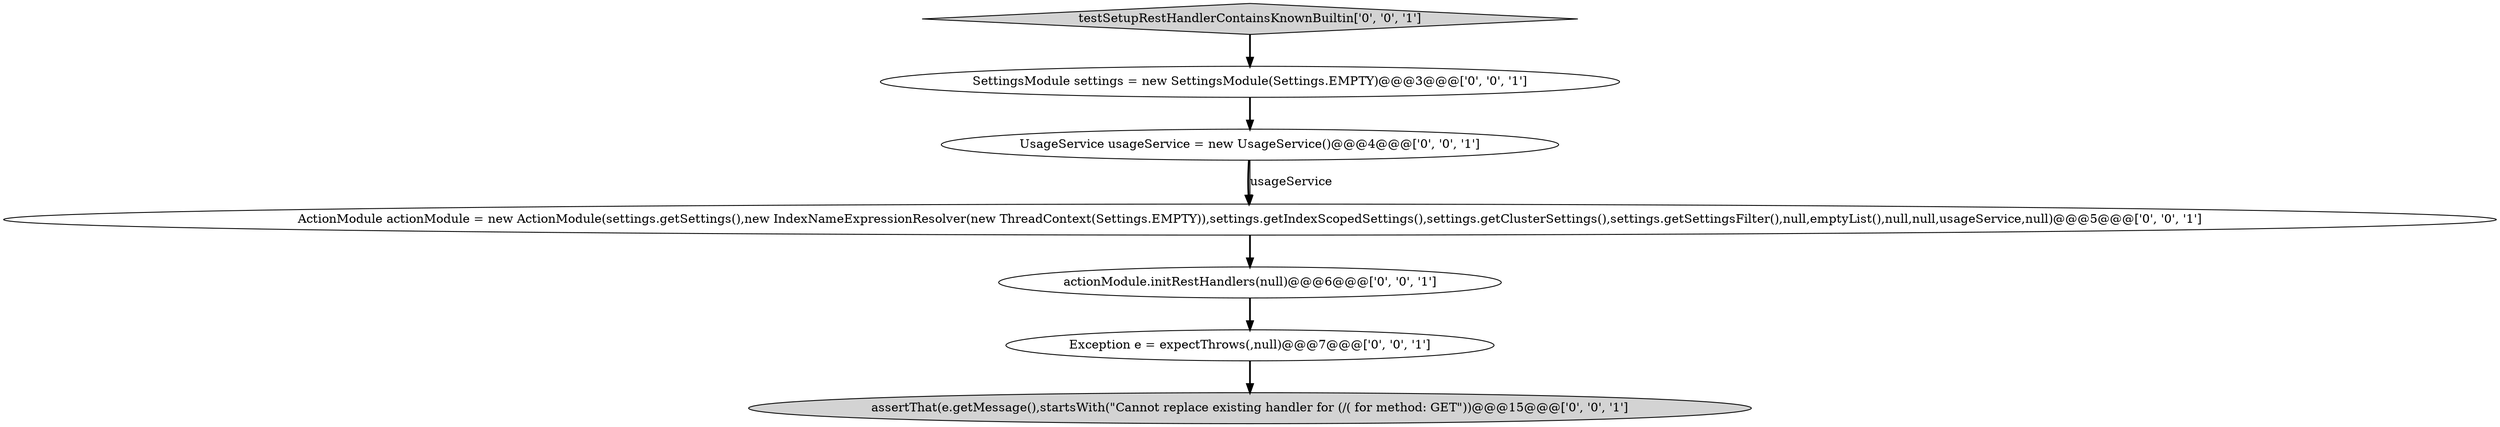 digraph {
6 [style = filled, label = "actionModule.initRestHandlers(null)@@@6@@@['0', '0', '1']", fillcolor = white, shape = ellipse image = "AAA0AAABBB3BBB"];
1 [style = filled, label = "assertThat(e.getMessage(),startsWith(\"Cannot replace existing handler for (/( for method: GET\"))@@@15@@@['0', '0', '1']", fillcolor = lightgray, shape = ellipse image = "AAA0AAABBB3BBB"];
2 [style = filled, label = "testSetupRestHandlerContainsKnownBuiltin['0', '0', '1']", fillcolor = lightgray, shape = diamond image = "AAA0AAABBB3BBB"];
5 [style = filled, label = "ActionModule actionModule = new ActionModule(settings.getSettings(),new IndexNameExpressionResolver(new ThreadContext(Settings.EMPTY)),settings.getIndexScopedSettings(),settings.getClusterSettings(),settings.getSettingsFilter(),null,emptyList(),null,null,usageService,null)@@@5@@@['0', '0', '1']", fillcolor = white, shape = ellipse image = "AAA0AAABBB3BBB"];
4 [style = filled, label = "Exception e = expectThrows(,null)@@@7@@@['0', '0', '1']", fillcolor = white, shape = ellipse image = "AAA0AAABBB3BBB"];
3 [style = filled, label = "UsageService usageService = new UsageService()@@@4@@@['0', '0', '1']", fillcolor = white, shape = ellipse image = "AAA0AAABBB3BBB"];
0 [style = filled, label = "SettingsModule settings = new SettingsModule(Settings.EMPTY)@@@3@@@['0', '0', '1']", fillcolor = white, shape = ellipse image = "AAA0AAABBB3BBB"];
2->0 [style = bold, label=""];
0->3 [style = bold, label=""];
6->4 [style = bold, label=""];
3->5 [style = bold, label=""];
5->6 [style = bold, label=""];
4->1 [style = bold, label=""];
3->5 [style = solid, label="usageService"];
}
